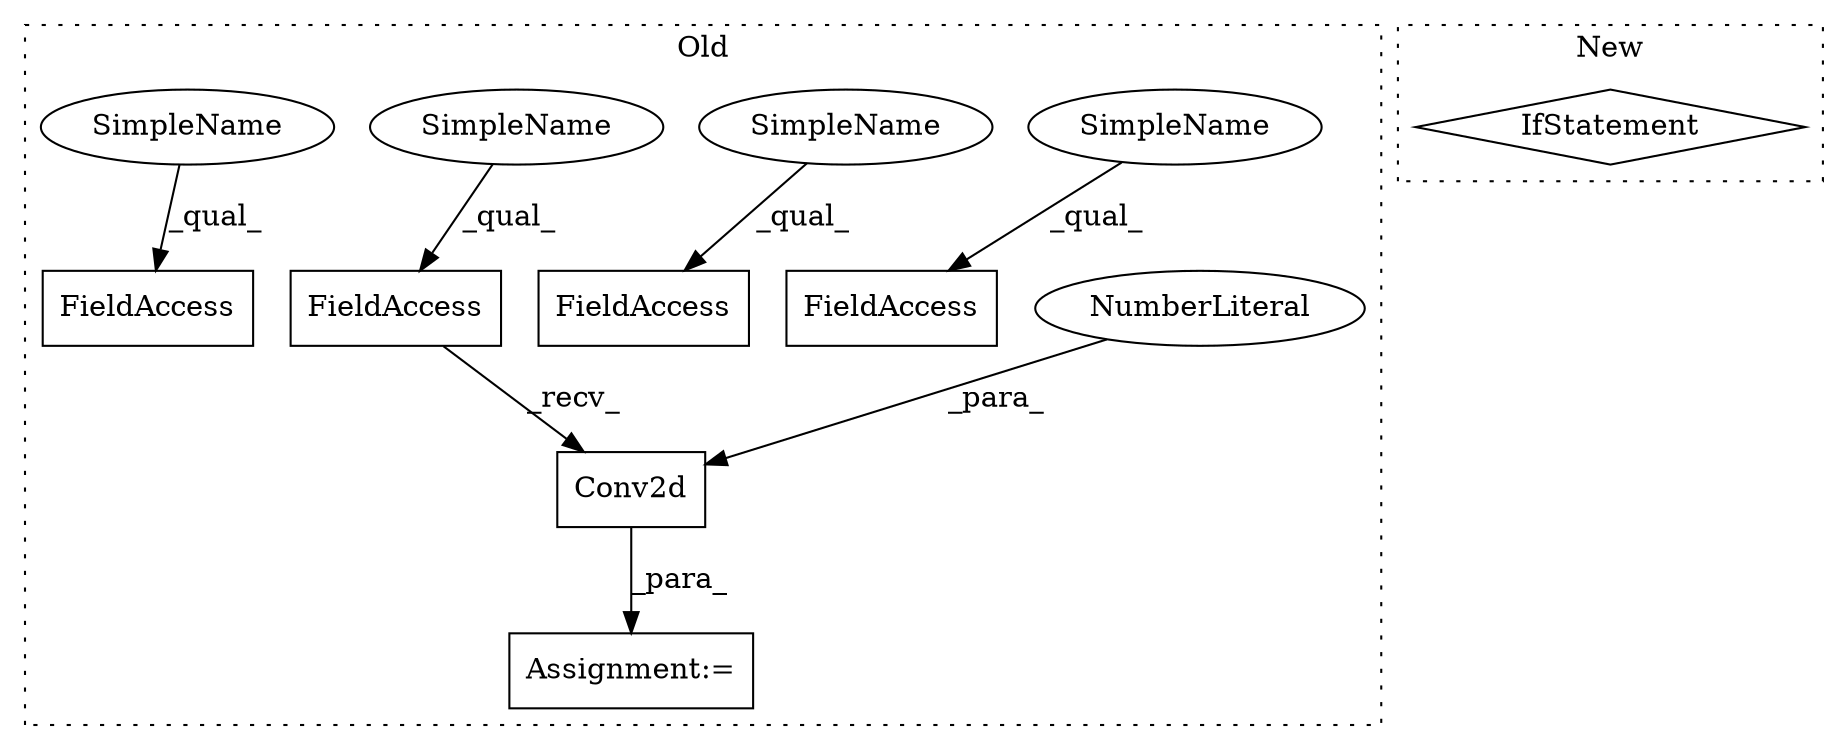 digraph G {
subgraph cluster0 {
1 [label="Conv2d" a="32" s="3534,3550" l="7,1" shape="box"];
3 [label="Assignment:=" a="7" s="3449" l="1" shape="box"];
4 [label="NumberLiteral" a="34" s="3541" l="2" shape="ellipse"];
5 [label="FieldAccess" a="22" s="3525" l="8" shape="box"];
6 [label="FieldAccess" a="22" s="3568" l="8" shape="box"];
7 [label="FieldAccess" a="22" s="3789" l="8" shape="box"];
8 [label="FieldAccess" a="22" s="3509" l="8" shape="box"];
9 [label="SimpleName" a="42" s="3509" l="5" shape="ellipse"];
10 [label="SimpleName" a="42" s="3568" l="5" shape="ellipse"];
11 [label="SimpleName" a="42" s="3525" l="5" shape="ellipse"];
12 [label="SimpleName" a="42" s="3789" l="5" shape="ellipse"];
label = "Old";
style="dotted";
}
subgraph cluster1 {
2 [label="IfStatement" a="25" s="1979,1987" l="4,2" shape="diamond"];
label = "New";
style="dotted";
}
1 -> 3 [label="_para_"];
4 -> 1 [label="_para_"];
5 -> 1 [label="_recv_"];
9 -> 8 [label="_qual_"];
10 -> 6 [label="_qual_"];
11 -> 5 [label="_qual_"];
12 -> 7 [label="_qual_"];
}